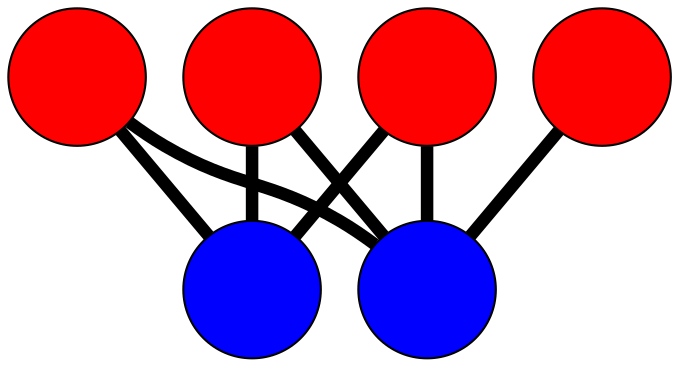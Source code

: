 graph G {
	graph [bb="-136.59,-162.5,167.04,215.49",
		overlap=false,
		sep=0.0,
		splines=true
	];
	node [color=black,
		fixedsize=true,
		fontname="Latin Modern Math",
		fontsize=42,
		height=.92,
		label="\N",
		penwidth=1,
		shape=circle,
		width=.92
	];
	edge [color=black,
		penwidth=6,
		style=bold
	];
	0	 [fillcolor=red,
		height=0.91667,
		label="",
		pos="-89.379,-63.47",
		style=filled,
		width=0.91667];
	4	 [fillcolor=blue,
		height=0.91667,
		label="",
		pos="97.836,-94.846",
		style=filled,
		width=0.91667];
	0 -- 4	 [pos="-56.768,-68.935 -22.511,-74.676 31.051,-83.653 65.286,-89.391"];
	5	 [fillcolor=blue,
		height=0.91667,
		label="",
		pos="-23.537,50.636",
		style=filled,
		width=0.91667];
	0 -- 5	 [pos="-72.764,-34.676 -62.783,-17.378 -50.126,4.5557 -40.146,21.852"];
	1	 [fillcolor=red,
		height=0.91667,
		label="",
		pos="134.04,54.687",
		style=filled,
		width=0.91667];
	1 -- 4	 [pos="126.27,22.608 120.19,-2.536 111.75,-37.367 105.65,-62.563"];
	1 -- 5	 [pos="101.01,53.837 74.114,53.146 36.335,52.175 9.4531,51.484"];
	2	 [fillcolor=red,
		height=0.91667,
		label="",
		pos="-15.371,-129.5",
		style=filled,
		width=0.91667];
	2 -- 4	 [pos="16.464,-119.75 32.029,-114.99 50.706,-109.27 66.239,-104.52"];
	2 -- 5	 [pos="-16.869,-96.458 -18.338,-64.058 -20.565,-14.931 -22.035,17.502"];
	3	 [fillcolor=red,
		height=0.91667,
		label="",
		pos="-103.59,182.49",
		style=filled,
		width=0.91667];
	3 -- 5	 [pos="-86.416,154.2 -72.91,131.96 -54.181,101.11 -40.682,78.875"];
}
